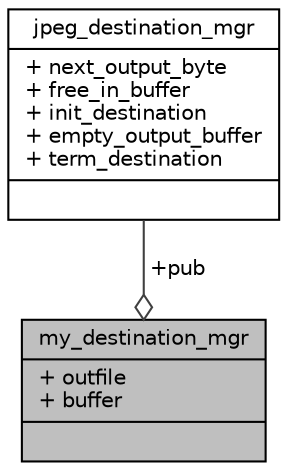 digraph "my_destination_mgr"
{
 // INTERACTIVE_SVG=YES
  edge [fontname="Helvetica",fontsize="10",labelfontname="Helvetica",labelfontsize="10"];
  node [fontname="Helvetica",fontsize="10",shape=record];
  Node1 [label="{my_destination_mgr\n|+ outfile\l+ buffer\l|}",height=0.2,width=0.4,color="black", fillcolor="grey75", style="filled", fontcolor="black"];
  Node2 -> Node1 [color="grey25",fontsize="10",style="solid",label=" +pub" ,arrowhead="odiamond",fontname="Helvetica"];
  Node2 [label="{jpeg_destination_mgr\n|+ next_output_byte\l+ free_in_buffer\l+ init_destination\l+ empty_output_buffer\l+ term_destination\l|}",height=0.2,width=0.4,color="black", fillcolor="white", style="filled",URL="$structjpeg__destination__mgr.html"];
}
